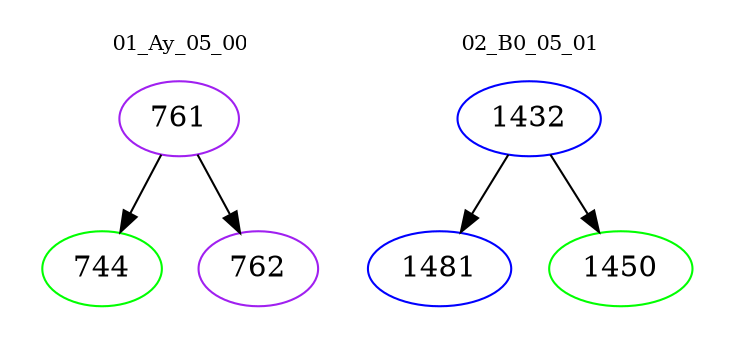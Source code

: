 digraph{
subgraph cluster_0 {
color = white
label = "01_Ay_05_00";
fontsize=10;
T0_761 [label="761", color="purple"]
T0_761 -> T0_744 [color="black"]
T0_744 [label="744", color="green"]
T0_761 -> T0_762 [color="black"]
T0_762 [label="762", color="purple"]
}
subgraph cluster_1 {
color = white
label = "02_B0_05_01";
fontsize=10;
T1_1432 [label="1432", color="blue"]
T1_1432 -> T1_1481 [color="black"]
T1_1481 [label="1481", color="blue"]
T1_1432 -> T1_1450 [color="black"]
T1_1450 [label="1450", color="green"]
}
}
